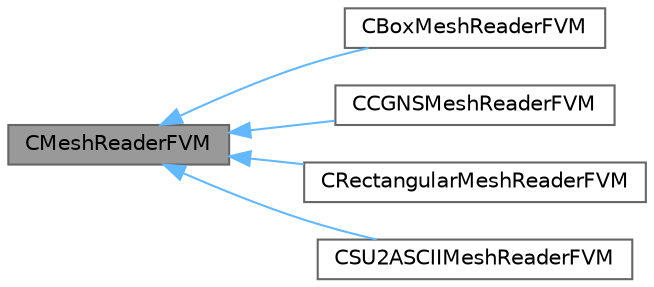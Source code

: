digraph "CMeshReaderFVM"
{
 // LATEX_PDF_SIZE
  bgcolor="transparent";
  edge [fontname=Helvetica,fontsize=10,labelfontname=Helvetica,labelfontsize=10];
  node [fontname=Helvetica,fontsize=10,shape=box,height=0.2,width=0.4];
  rankdir="LR";
  Node1 [id="Node000001",label="CMeshReaderFVM",height=0.2,width=0.4,color="gray40", fillcolor="grey60", style="filled", fontcolor="black",tooltip="Base class for the mesh zone readers of the finite volume solver (FVM)."];
  Node1 -> Node2 [id="edge1_Node000001_Node000002",dir="back",color="steelblue1",style="solid",tooltip=" "];
  Node2 [id="Node000002",label="CBoxMeshReaderFVM",height=0.2,width=0.4,color="gray40", fillcolor="white", style="filled",URL="$classCBoxMeshReaderFVM.html",tooltip="Reads a 3D box grid into linear partitions for the finite volume solver (FVM)."];
  Node1 -> Node3 [id="edge2_Node000001_Node000003",dir="back",color="steelblue1",style="solid",tooltip=" "];
  Node3 [id="Node000003",label="CCGNSMeshReaderFVM",height=0.2,width=0.4,color="gray40", fillcolor="white", style="filled",URL="$classCCGNSMeshReaderFVM.html",tooltip="Reads a CGNS zone into linear partitions for the finite volume solver (FVM)."];
  Node1 -> Node4 [id="edge3_Node000001_Node000004",dir="back",color="steelblue1",style="solid",tooltip=" "];
  Node4 [id="Node000004",label="CRectangularMeshReaderFVM",height=0.2,width=0.4,color="gray40", fillcolor="white", style="filled",URL="$classCRectangularMeshReaderFVM.html",tooltip="Reads a 2D rectangular grid into linear partitions for the finite volume solver (FVM)."];
  Node1 -> Node5 [id="edge4_Node000001_Node000005",dir="back",color="steelblue1",style="solid",tooltip=" "];
  Node5 [id="Node000005",label="CSU2ASCIIMeshReaderFVM",height=0.2,width=0.4,color="gray40", fillcolor="white", style="filled",URL="$classCSU2ASCIIMeshReaderFVM.html",tooltip="Reads a native SU2 ASCII grid into linear partitions for the finite volume solver (FVM)."];
}
